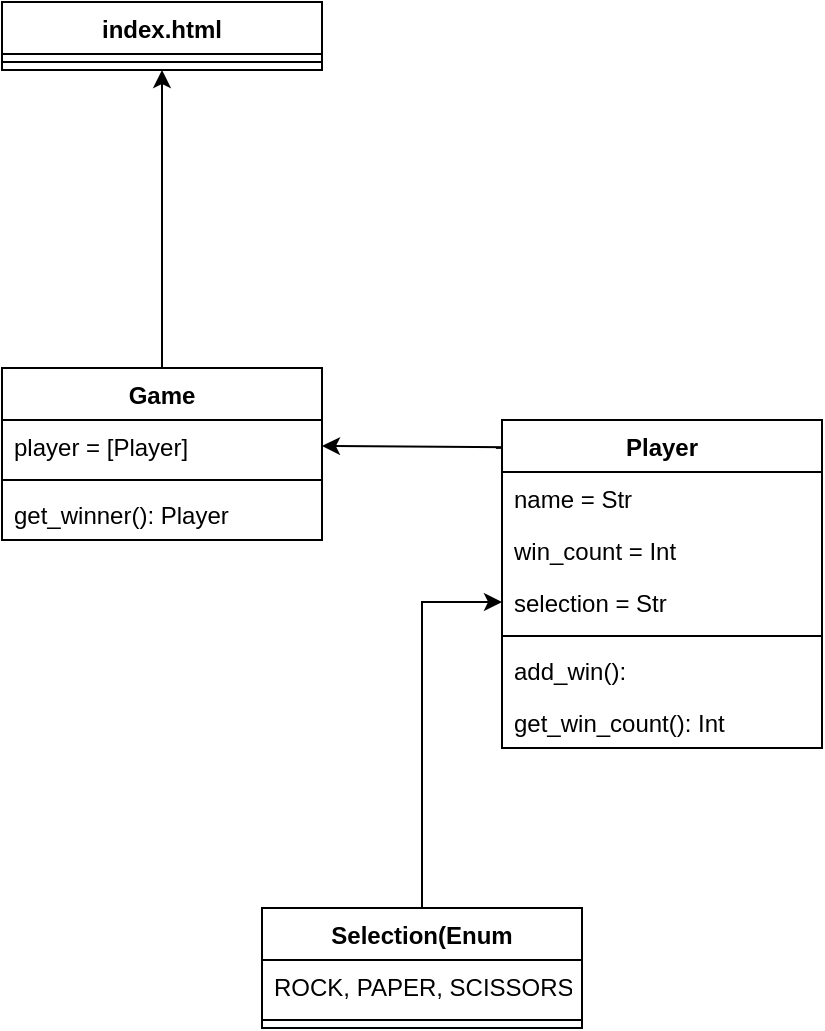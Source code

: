 <mxfile version="13.7.9" type="device"><diagram id="bdBnucBXJ-HW9oOJHonY" name="Page-1"><mxGraphModel dx="661" dy="601" grid="1" gridSize="10" guides="1" tooltips="1" connect="1" arrows="1" fold="1" page="1" pageScale="1" pageWidth="827" pageHeight="1169" math="0" shadow="0"><root><mxCell id="0"/><mxCell id="1" parent="0"/><mxCell id="7ND32UIJPE-jW2tC8XWX-21" style="edgeStyle=orthogonalEdgeStyle;rounded=0;orthogonalLoop=1;jettySize=auto;html=1;entryX=1;entryY=0.5;entryDx=0;entryDy=0;exitX=-0.019;exitY=0.085;exitDx=0;exitDy=0;exitPerimeter=0;" edge="1" parent="1" source="7ND32UIJPE-jW2tC8XWX-4" target="7ND32UIJPE-jW2tC8XWX-15"><mxGeometry relative="1" as="geometry"><Array as="points"><mxPoint x="600" y="223"/></Array></mxGeometry></mxCell><mxCell id="7ND32UIJPE-jW2tC8XWX-26" value="" style="edgeStyle=orthogonalEdgeStyle;rounded=0;orthogonalLoop=1;jettySize=auto;html=1;" edge="1" parent="1" source="7ND32UIJPE-jW2tC8XWX-13" target="7ND32UIJPE-jW2tC8XWX-22"><mxGeometry relative="1" as="geometry"/></mxCell><mxCell id="7ND32UIJPE-jW2tC8XWX-22" value="index.html" style="swimlane;fontStyle=1;align=center;verticalAlign=top;childLayout=stackLayout;horizontal=1;startSize=26;horizontalStack=0;resizeParent=1;resizeParentMax=0;resizeLast=0;collapsible=1;marginBottom=0;" vertex="1" parent="1"><mxGeometry x="310" width="160" height="34" as="geometry"/></mxCell><mxCell id="7ND32UIJPE-jW2tC8XWX-24" value="" style="line;strokeWidth=1;fillColor=none;align=left;verticalAlign=middle;spacingTop=-1;spacingLeft=3;spacingRight=3;rotatable=0;labelPosition=right;points=[];portConstraint=eastwest;" vertex="1" parent="7ND32UIJPE-jW2tC8XWX-22"><mxGeometry y="26" width="160" height="8" as="geometry"/></mxCell><mxCell id="7ND32UIJPE-jW2tC8XWX-13" value="Game" style="swimlane;fontStyle=1;align=center;verticalAlign=top;childLayout=stackLayout;horizontal=1;startSize=26;horizontalStack=0;resizeParent=1;resizeParentMax=0;resizeLast=0;collapsible=1;marginBottom=0;" vertex="1" parent="1"><mxGeometry x="310" y="183" width="160" height="86" as="geometry"/></mxCell><mxCell id="7ND32UIJPE-jW2tC8XWX-15" value="player = [Player]" style="text;strokeColor=none;fillColor=none;align=left;verticalAlign=top;spacingLeft=4;spacingRight=4;overflow=hidden;rotatable=0;points=[[0,0.5],[1,0.5]];portConstraint=eastwest;" vertex="1" parent="7ND32UIJPE-jW2tC8XWX-13"><mxGeometry y="26" width="160" height="26" as="geometry"/></mxCell><mxCell id="7ND32UIJPE-jW2tC8XWX-17" value="" style="line;strokeWidth=1;fillColor=none;align=left;verticalAlign=middle;spacingTop=-1;spacingLeft=3;spacingRight=3;rotatable=0;labelPosition=right;points=[];portConstraint=eastwest;" vertex="1" parent="7ND32UIJPE-jW2tC8XWX-13"><mxGeometry y="52" width="160" height="8" as="geometry"/></mxCell><mxCell id="7ND32UIJPE-jW2tC8XWX-19" value="get_winner(): Player" style="text;strokeColor=none;fillColor=none;align=left;verticalAlign=top;spacingLeft=4;spacingRight=4;overflow=hidden;rotatable=0;points=[[0,0.5],[1,0.5]];portConstraint=eastwest;" vertex="1" parent="7ND32UIJPE-jW2tC8XWX-13"><mxGeometry y="60" width="160" height="26" as="geometry"/></mxCell><mxCell id="7ND32UIJPE-jW2tC8XWX-34" value="" style="edgeStyle=orthogonalEdgeStyle;rounded=0;orthogonalLoop=1;jettySize=auto;html=1;entryX=0;entryY=0.5;entryDx=0;entryDy=0;" edge="1" parent="1" source="7ND32UIJPE-jW2tC8XWX-27" target="7ND32UIJPE-jW2tC8XWX-10"><mxGeometry relative="1" as="geometry"/></mxCell><mxCell id="7ND32UIJPE-jW2tC8XWX-4" value="Player" style="swimlane;fontStyle=1;align=center;verticalAlign=top;childLayout=stackLayout;horizontal=1;startSize=26;horizontalStack=0;resizeParent=1;resizeParentMax=0;resizeLast=0;collapsible=1;marginBottom=0;" vertex="1" parent="1"><mxGeometry x="560" y="209" width="160" height="164" as="geometry"/></mxCell><mxCell id="7ND32UIJPE-jW2tC8XWX-5" value="name = Str" style="text;strokeColor=none;fillColor=none;align=left;verticalAlign=top;spacingLeft=4;spacingRight=4;overflow=hidden;rotatable=0;points=[[0,0.5],[1,0.5]];portConstraint=eastwest;" vertex="1" parent="7ND32UIJPE-jW2tC8XWX-4"><mxGeometry y="26" width="160" height="26" as="geometry"/></mxCell><mxCell id="7ND32UIJPE-jW2tC8XWX-9" value="win_count = Int" style="text;strokeColor=none;fillColor=none;align=left;verticalAlign=top;spacingLeft=4;spacingRight=4;overflow=hidden;rotatable=0;points=[[0,0.5],[1,0.5]];portConstraint=eastwest;" vertex="1" parent="7ND32UIJPE-jW2tC8XWX-4"><mxGeometry y="52" width="160" height="26" as="geometry"/></mxCell><mxCell id="7ND32UIJPE-jW2tC8XWX-10" value="selection = Str" style="text;strokeColor=none;fillColor=none;align=left;verticalAlign=top;spacingLeft=4;spacingRight=4;overflow=hidden;rotatable=0;points=[[0,0.5],[1,0.5]];portConstraint=eastwest;" vertex="1" parent="7ND32UIJPE-jW2tC8XWX-4"><mxGeometry y="78" width="160" height="26" as="geometry"/></mxCell><mxCell id="7ND32UIJPE-jW2tC8XWX-6" value="" style="line;strokeWidth=1;fillColor=none;align=left;verticalAlign=middle;spacingTop=-1;spacingLeft=3;spacingRight=3;rotatable=0;labelPosition=right;points=[];portConstraint=eastwest;" vertex="1" parent="7ND32UIJPE-jW2tC8XWX-4"><mxGeometry y="104" width="160" height="8" as="geometry"/></mxCell><mxCell id="7ND32UIJPE-jW2tC8XWX-7" value="add_win():" style="text;strokeColor=none;fillColor=none;align=left;verticalAlign=top;spacingLeft=4;spacingRight=4;overflow=hidden;rotatable=0;points=[[0,0.5],[1,0.5]];portConstraint=eastwest;" vertex="1" parent="7ND32UIJPE-jW2tC8XWX-4"><mxGeometry y="112" width="160" height="26" as="geometry"/></mxCell><mxCell id="7ND32UIJPE-jW2tC8XWX-11" value="get_win_count(): Int" style="text;strokeColor=none;fillColor=none;align=left;verticalAlign=top;spacingLeft=4;spacingRight=4;overflow=hidden;rotatable=0;points=[[0,0.5],[1,0.5]];portConstraint=eastwest;" vertex="1" parent="7ND32UIJPE-jW2tC8XWX-4"><mxGeometry y="138" width="160" height="26" as="geometry"/></mxCell><mxCell id="7ND32UIJPE-jW2tC8XWX-27" value="Selection(Enum" style="swimlane;fontStyle=1;align=center;verticalAlign=top;childLayout=stackLayout;horizontal=1;startSize=26;horizontalStack=0;resizeParent=1;resizeParentMax=0;resizeLast=0;collapsible=1;marginBottom=0;" vertex="1" parent="1"><mxGeometry x="440" y="453" width="160" height="60" as="geometry"/></mxCell><mxCell id="7ND32UIJPE-jW2tC8XWX-29" value="ROCK, PAPER, SCISSORS" style="text;strokeColor=none;fillColor=none;align=left;verticalAlign=top;spacingLeft=4;spacingRight=4;overflow=hidden;rotatable=0;points=[[0,0.5],[1,0.5]];portConstraint=eastwest;" vertex="1" parent="7ND32UIJPE-jW2tC8XWX-27"><mxGeometry y="26" width="160" height="26" as="geometry"/></mxCell><mxCell id="7ND32UIJPE-jW2tC8XWX-31" value="" style="line;strokeWidth=1;fillColor=none;align=left;verticalAlign=middle;spacingTop=-1;spacingLeft=3;spacingRight=3;rotatable=0;labelPosition=right;points=[];portConstraint=eastwest;" vertex="1" parent="7ND32UIJPE-jW2tC8XWX-27"><mxGeometry y="52" width="160" height="8" as="geometry"/></mxCell></root></mxGraphModel></diagram></mxfile>
